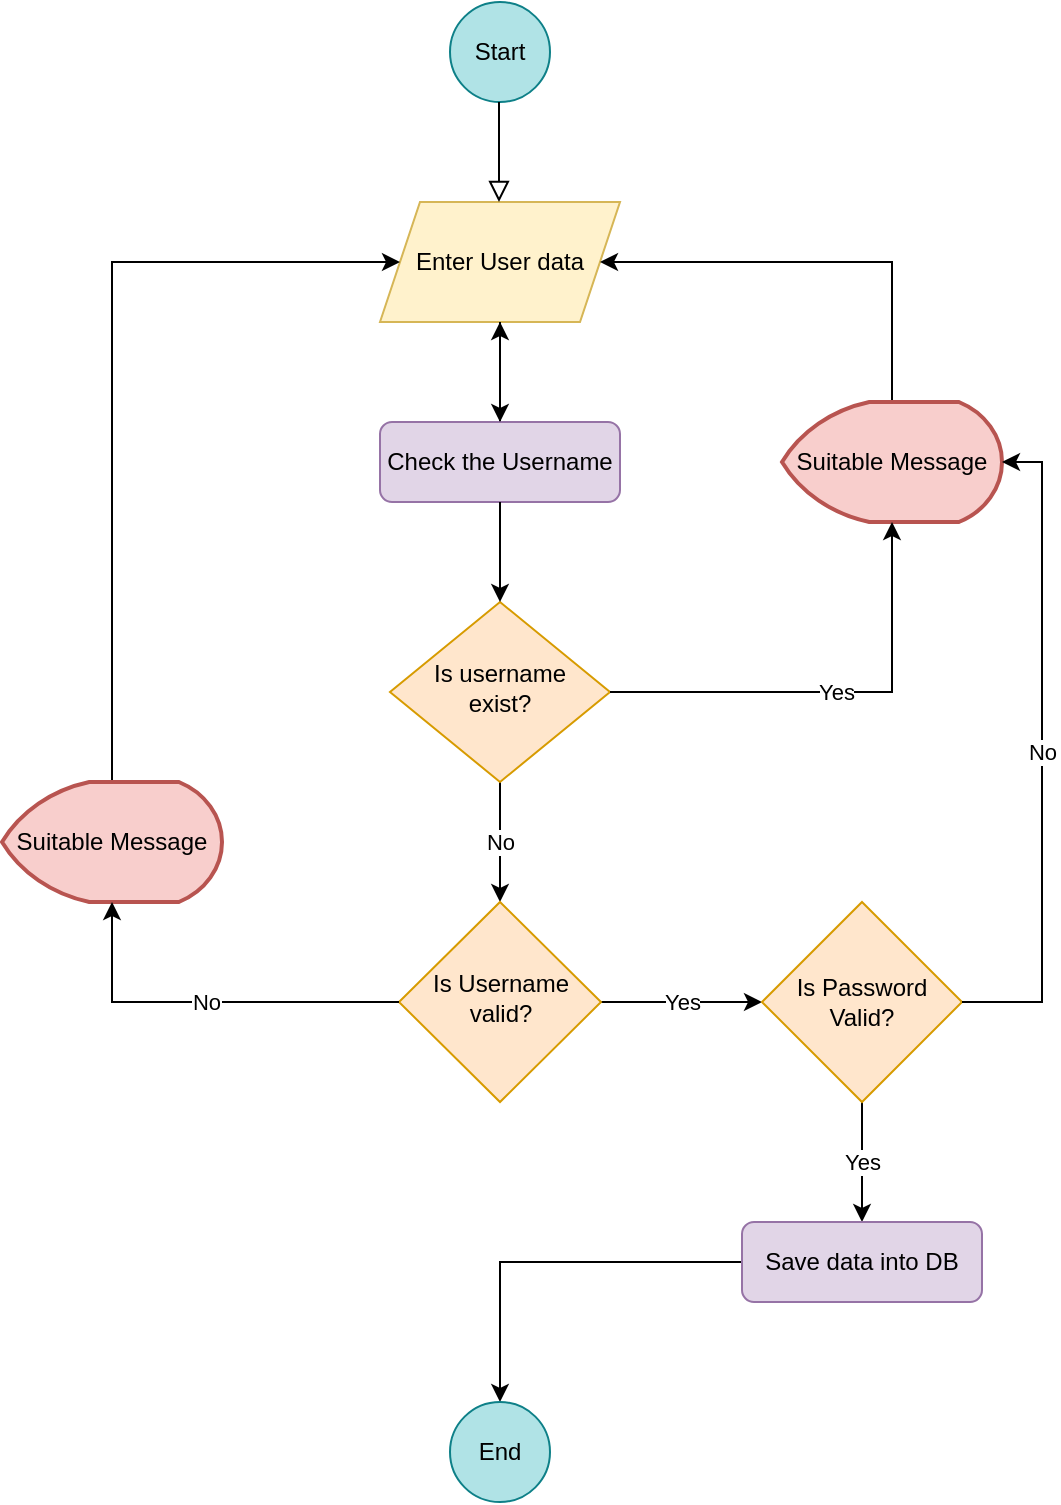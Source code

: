 <mxfile version="24.6.5" type="github">
  <diagram id="C5RBs43oDa-KdzZeNtuy" name="Page-1">
    <mxGraphModel dx="1221" dy="652" grid="1" gridSize="10" guides="1" tooltips="1" connect="1" arrows="1" fold="1" page="1" pageScale="1" pageWidth="827" pageHeight="1169" math="0" shadow="0">
      <root>
        <mxCell id="WIyWlLk6GJQsqaUBKTNV-0" />
        <mxCell id="WIyWlLk6GJQsqaUBKTNV-1" parent="WIyWlLk6GJQsqaUBKTNV-0" />
        <mxCell id="oBQzXh0Td7YlNYfZjHLZ-11" value="No" style="edgeStyle=orthogonalEdgeStyle;rounded=0;orthogonalLoop=1;jettySize=auto;html=1;" edge="1" parent="WIyWlLk6GJQsqaUBKTNV-1" source="WIyWlLk6GJQsqaUBKTNV-6" target="oBQzXh0Td7YlNYfZjHLZ-10">
          <mxGeometry relative="1" as="geometry" />
        </mxCell>
        <mxCell id="WIyWlLk6GJQsqaUBKTNV-6" value="Is username exist?" style="rhombus;whiteSpace=wrap;html=1;shadow=0;fontFamily=Helvetica;fontSize=12;align=center;strokeWidth=1;spacing=6;spacingTop=-4;fillColor=#ffe6cc;strokeColor=#d79b00;" parent="WIyWlLk6GJQsqaUBKTNV-1" vertex="1">
          <mxGeometry x="344" y="350" width="110" height="90" as="geometry" />
        </mxCell>
        <mxCell id="oBQzXh0Td7YlNYfZjHLZ-4" value="" style="edgeStyle=orthogonalEdgeStyle;rounded=0;orthogonalLoop=1;jettySize=auto;html=1;" edge="1" parent="WIyWlLk6GJQsqaUBKTNV-1" source="WIyWlLk6GJQsqaUBKTNV-7" target="oBQzXh0Td7YlNYfZjHLZ-1">
          <mxGeometry relative="1" as="geometry" />
        </mxCell>
        <mxCell id="WIyWlLk6GJQsqaUBKTNV-7" value="Check the Username" style="rounded=1;whiteSpace=wrap;html=1;fontSize=12;glass=0;strokeWidth=1;shadow=0;fillColor=#e1d5e7;strokeColor=#9673a6;" parent="WIyWlLk6GJQsqaUBKTNV-1" vertex="1">
          <mxGeometry x="339" y="260" width="120" height="40" as="geometry" />
        </mxCell>
        <mxCell id="oBQzXh0Td7YlNYfZjHLZ-0" value="Start" style="ellipse;whiteSpace=wrap;html=1;aspect=fixed;fillColor=#b0e3e6;strokeColor=#0e8088;" vertex="1" parent="WIyWlLk6GJQsqaUBKTNV-1">
          <mxGeometry x="374" y="50" width="50" height="50" as="geometry" />
        </mxCell>
        <mxCell id="oBQzXh0Td7YlNYfZjHLZ-1" value="Enter User data" style="shape=parallelogram;perimeter=parallelogramPerimeter;whiteSpace=wrap;html=1;fixedSize=1;fillColor=#fff2cc;strokeColor=#d6b656;" vertex="1" parent="WIyWlLk6GJQsqaUBKTNV-1">
          <mxGeometry x="339" y="150" width="120" height="60" as="geometry" />
        </mxCell>
        <mxCell id="oBQzXh0Td7YlNYfZjHLZ-2" value="" style="rounded=0;html=1;jettySize=auto;orthogonalLoop=1;fontSize=11;endArrow=block;endFill=0;endSize=8;strokeWidth=1;shadow=0;labelBackgroundColor=none;edgeStyle=orthogonalEdgeStyle;" edge="1" parent="WIyWlLk6GJQsqaUBKTNV-1">
          <mxGeometry relative="1" as="geometry">
            <mxPoint x="398.5" y="100" as="sourcePoint" />
            <mxPoint x="398.5" y="150" as="targetPoint" />
          </mxGeometry>
        </mxCell>
        <mxCell id="oBQzXh0Td7YlNYfZjHLZ-3" value="" style="endArrow=classic;html=1;rounded=0;exitX=0.5;exitY=1;exitDx=0;exitDy=0;entryX=0.5;entryY=0;entryDx=0;entryDy=0;" edge="1" parent="WIyWlLk6GJQsqaUBKTNV-1" source="oBQzXh0Td7YlNYfZjHLZ-1" target="WIyWlLk6GJQsqaUBKTNV-7">
          <mxGeometry width="50" height="50" relative="1" as="geometry">
            <mxPoint x="230" y="260" as="sourcePoint" />
            <mxPoint x="280" y="210" as="targetPoint" />
          </mxGeometry>
        </mxCell>
        <mxCell id="oBQzXh0Td7YlNYfZjHLZ-5" value="" style="endArrow=classic;html=1;rounded=0;exitX=0.5;exitY=1;exitDx=0;exitDy=0;entryX=0.5;entryY=0;entryDx=0;entryDy=0;" edge="1" parent="WIyWlLk6GJQsqaUBKTNV-1" source="WIyWlLk6GJQsqaUBKTNV-7" target="WIyWlLk6GJQsqaUBKTNV-6">
          <mxGeometry width="50" height="50" relative="1" as="geometry">
            <mxPoint x="398.5" y="300" as="sourcePoint" />
            <mxPoint x="398.5" y="350" as="targetPoint" />
          </mxGeometry>
        </mxCell>
        <mxCell id="oBQzXh0Td7YlNYfZjHLZ-19" value="Yes" style="edgeStyle=orthogonalEdgeStyle;rounded=0;orthogonalLoop=1;jettySize=auto;html=1;entryX=0;entryY=0.5;entryDx=0;entryDy=0;entryPerimeter=0;" edge="1" parent="WIyWlLk6GJQsqaUBKTNV-1" source="oBQzXh0Td7YlNYfZjHLZ-10" target="oBQzXh0Td7YlNYfZjHLZ-20">
          <mxGeometry relative="1" as="geometry">
            <mxPoint x="540" y="550" as="targetPoint" />
          </mxGeometry>
        </mxCell>
        <mxCell id="oBQzXh0Td7YlNYfZjHLZ-10" value="Is Username valid?" style="rhombus;whiteSpace=wrap;html=1;fillColor=#ffe6cc;strokeColor=#d79b00;shadow=0;strokeWidth=1;spacing=6;spacingTop=-4;" vertex="1" parent="WIyWlLk6GJQsqaUBKTNV-1">
          <mxGeometry x="348.5" y="500" width="101" height="100" as="geometry" />
        </mxCell>
        <mxCell id="oBQzXh0Td7YlNYfZjHLZ-18" style="edgeStyle=orthogonalEdgeStyle;rounded=0;orthogonalLoop=1;jettySize=auto;html=1;exitX=0.5;exitY=0;exitDx=0;exitDy=0;exitPerimeter=0;entryX=0;entryY=0.5;entryDx=0;entryDy=0;" edge="1" parent="WIyWlLk6GJQsqaUBKTNV-1" source="oBQzXh0Td7YlNYfZjHLZ-12" target="oBQzXh0Td7YlNYfZjHLZ-1">
          <mxGeometry relative="1" as="geometry">
            <Array as="points">
              <mxPoint x="205" y="180" />
            </Array>
          </mxGeometry>
        </mxCell>
        <mxCell id="oBQzXh0Td7YlNYfZjHLZ-12" value="Suitable Message" style="strokeWidth=2;html=1;shape=mxgraph.flowchart.display;whiteSpace=wrap;fillColor=#f8cecc;strokeColor=#b85450;" vertex="1" parent="WIyWlLk6GJQsqaUBKTNV-1">
          <mxGeometry x="150" y="440" width="110" height="60" as="geometry" />
        </mxCell>
        <mxCell id="oBQzXh0Td7YlNYfZjHLZ-14" value="No" style="edgeStyle=orthogonalEdgeStyle;rounded=0;orthogonalLoop=1;jettySize=auto;html=1;entryX=0.5;entryY=1;entryDx=0;entryDy=0;entryPerimeter=0;" edge="1" parent="WIyWlLk6GJQsqaUBKTNV-1" source="oBQzXh0Td7YlNYfZjHLZ-10" target="oBQzXh0Td7YlNYfZjHLZ-12">
          <mxGeometry relative="1" as="geometry" />
        </mxCell>
        <mxCell id="oBQzXh0Td7YlNYfZjHLZ-17" style="edgeStyle=orthogonalEdgeStyle;rounded=0;orthogonalLoop=1;jettySize=auto;html=1;exitX=0.5;exitY=0;exitDx=0;exitDy=0;exitPerimeter=0;entryX=1;entryY=0.5;entryDx=0;entryDy=0;" edge="1" parent="WIyWlLk6GJQsqaUBKTNV-1" source="oBQzXh0Td7YlNYfZjHLZ-15" target="oBQzXh0Td7YlNYfZjHLZ-1">
          <mxGeometry relative="1" as="geometry">
            <Array as="points">
              <mxPoint x="595" y="180" />
            </Array>
          </mxGeometry>
        </mxCell>
        <mxCell id="oBQzXh0Td7YlNYfZjHLZ-15" value="Suitable Message" style="strokeWidth=2;html=1;shape=mxgraph.flowchart.display;whiteSpace=wrap;fillColor=#f8cecc;strokeColor=#b85450;" vertex="1" parent="WIyWlLk6GJQsqaUBKTNV-1">
          <mxGeometry x="540" y="250" width="110" height="60" as="geometry" />
        </mxCell>
        <mxCell id="oBQzXh0Td7YlNYfZjHLZ-16" value="Yes" style="edgeStyle=orthogonalEdgeStyle;rounded=0;orthogonalLoop=1;jettySize=auto;html=1;entryX=0.5;entryY=1;entryDx=0;entryDy=0;entryPerimeter=0;" edge="1" parent="WIyWlLk6GJQsqaUBKTNV-1" source="WIyWlLk6GJQsqaUBKTNV-6" target="oBQzXh0Td7YlNYfZjHLZ-15">
          <mxGeometry relative="1" as="geometry" />
        </mxCell>
        <mxCell id="oBQzXh0Td7YlNYfZjHLZ-24" value="Yes" style="edgeStyle=orthogonalEdgeStyle;rounded=0;orthogonalLoop=1;jettySize=auto;html=1;exitX=0.5;exitY=1;exitDx=0;exitDy=0;exitPerimeter=0;" edge="1" parent="WIyWlLk6GJQsqaUBKTNV-1" source="oBQzXh0Td7YlNYfZjHLZ-20" target="oBQzXh0Td7YlNYfZjHLZ-23">
          <mxGeometry relative="1" as="geometry" />
        </mxCell>
        <mxCell id="oBQzXh0Td7YlNYfZjHLZ-20" value="Is Password Valid?" style="strokeWidth=1;html=1;shape=mxgraph.flowchart.decision;whiteSpace=wrap;fillColor=#ffe6cc;strokeColor=#d79b00;" vertex="1" parent="WIyWlLk6GJQsqaUBKTNV-1">
          <mxGeometry x="530" y="500" width="100" height="100" as="geometry" />
        </mxCell>
        <mxCell id="oBQzXh0Td7YlNYfZjHLZ-21" value="No" style="edgeStyle=orthogonalEdgeStyle;rounded=0;orthogonalLoop=1;jettySize=auto;html=1;entryX=1;entryY=0.5;entryDx=0;entryDy=0;entryPerimeter=0;" edge="1" parent="WIyWlLk6GJQsqaUBKTNV-1" source="oBQzXh0Td7YlNYfZjHLZ-20" target="oBQzXh0Td7YlNYfZjHLZ-15">
          <mxGeometry relative="1" as="geometry">
            <Array as="points">
              <mxPoint x="670" y="550" />
              <mxPoint x="670" y="280" />
            </Array>
          </mxGeometry>
        </mxCell>
        <mxCell id="oBQzXh0Td7YlNYfZjHLZ-27" style="edgeStyle=orthogonalEdgeStyle;rounded=0;orthogonalLoop=1;jettySize=auto;html=1;entryX=0.5;entryY=0;entryDx=0;entryDy=0;" edge="1" parent="WIyWlLk6GJQsqaUBKTNV-1" source="oBQzXh0Td7YlNYfZjHLZ-23" target="oBQzXh0Td7YlNYfZjHLZ-26">
          <mxGeometry relative="1" as="geometry" />
        </mxCell>
        <mxCell id="oBQzXh0Td7YlNYfZjHLZ-23" value="Save data into DB" style="rounded=1;whiteSpace=wrap;html=1;fontSize=12;glass=0;strokeWidth=1;shadow=0;fillColor=#e1d5e7;strokeColor=#9673a6;" vertex="1" parent="WIyWlLk6GJQsqaUBKTNV-1">
          <mxGeometry x="520" y="660" width="120" height="40" as="geometry" />
        </mxCell>
        <mxCell id="oBQzXh0Td7YlNYfZjHLZ-26" value="End" style="ellipse;whiteSpace=wrap;html=1;aspect=fixed;fillColor=#b0e3e6;strokeColor=#0e8088;" vertex="1" parent="WIyWlLk6GJQsqaUBKTNV-1">
          <mxGeometry x="374" y="750" width="50" height="50" as="geometry" />
        </mxCell>
      </root>
    </mxGraphModel>
  </diagram>
</mxfile>
